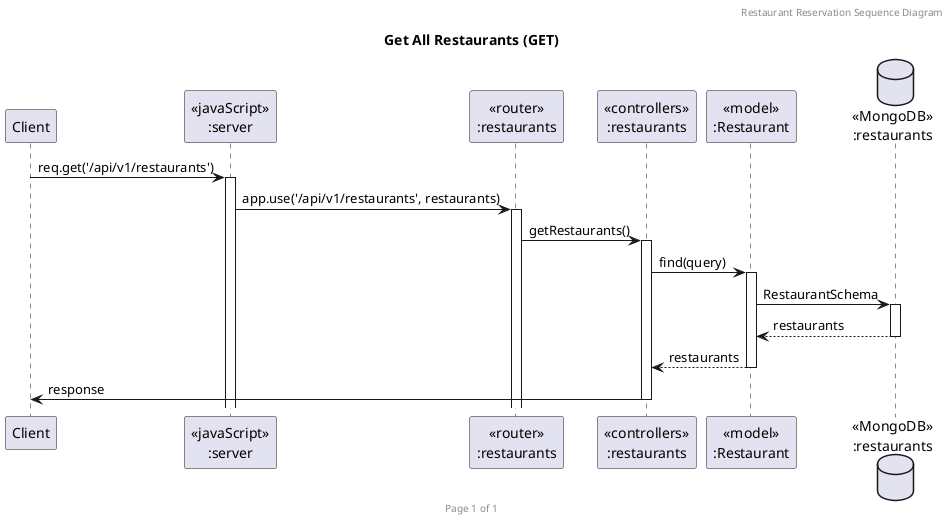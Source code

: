 @startuml Get All Restaurants (GET)

header Restaurant Reservation Sequence Diagram
footer Page %page% of %lastpage%
title "Get All Restaurants (GET)"

participant "Client" as client
participant "<<javaScript>>\n:server" as server
participant "<<router>>\n:restaurants" as routerRestaurants
participant "<<controllers>>\n:restaurants" as controllersRestaurants
participant "<<model>>\n:Restaurant" as modelRestaurant
database "<<MongoDB>>\n:restaurants" as RestaurantsDatabase

client->server ++: req.get('/api/v1/restaurants')
server->routerRestaurants ++: app.use('/api/v1/restaurants', restaurants)
routerRestaurants -> controllersRestaurants ++: getRestaurants()
controllersRestaurants->modelRestaurant ++: find(query)
modelRestaurant ->RestaurantsDatabase ++: RestaurantSchema
RestaurantsDatabase --> modelRestaurant --: restaurants
modelRestaurant --> controllersRestaurants --: restaurants
controllersRestaurants->client --: response

@enduml